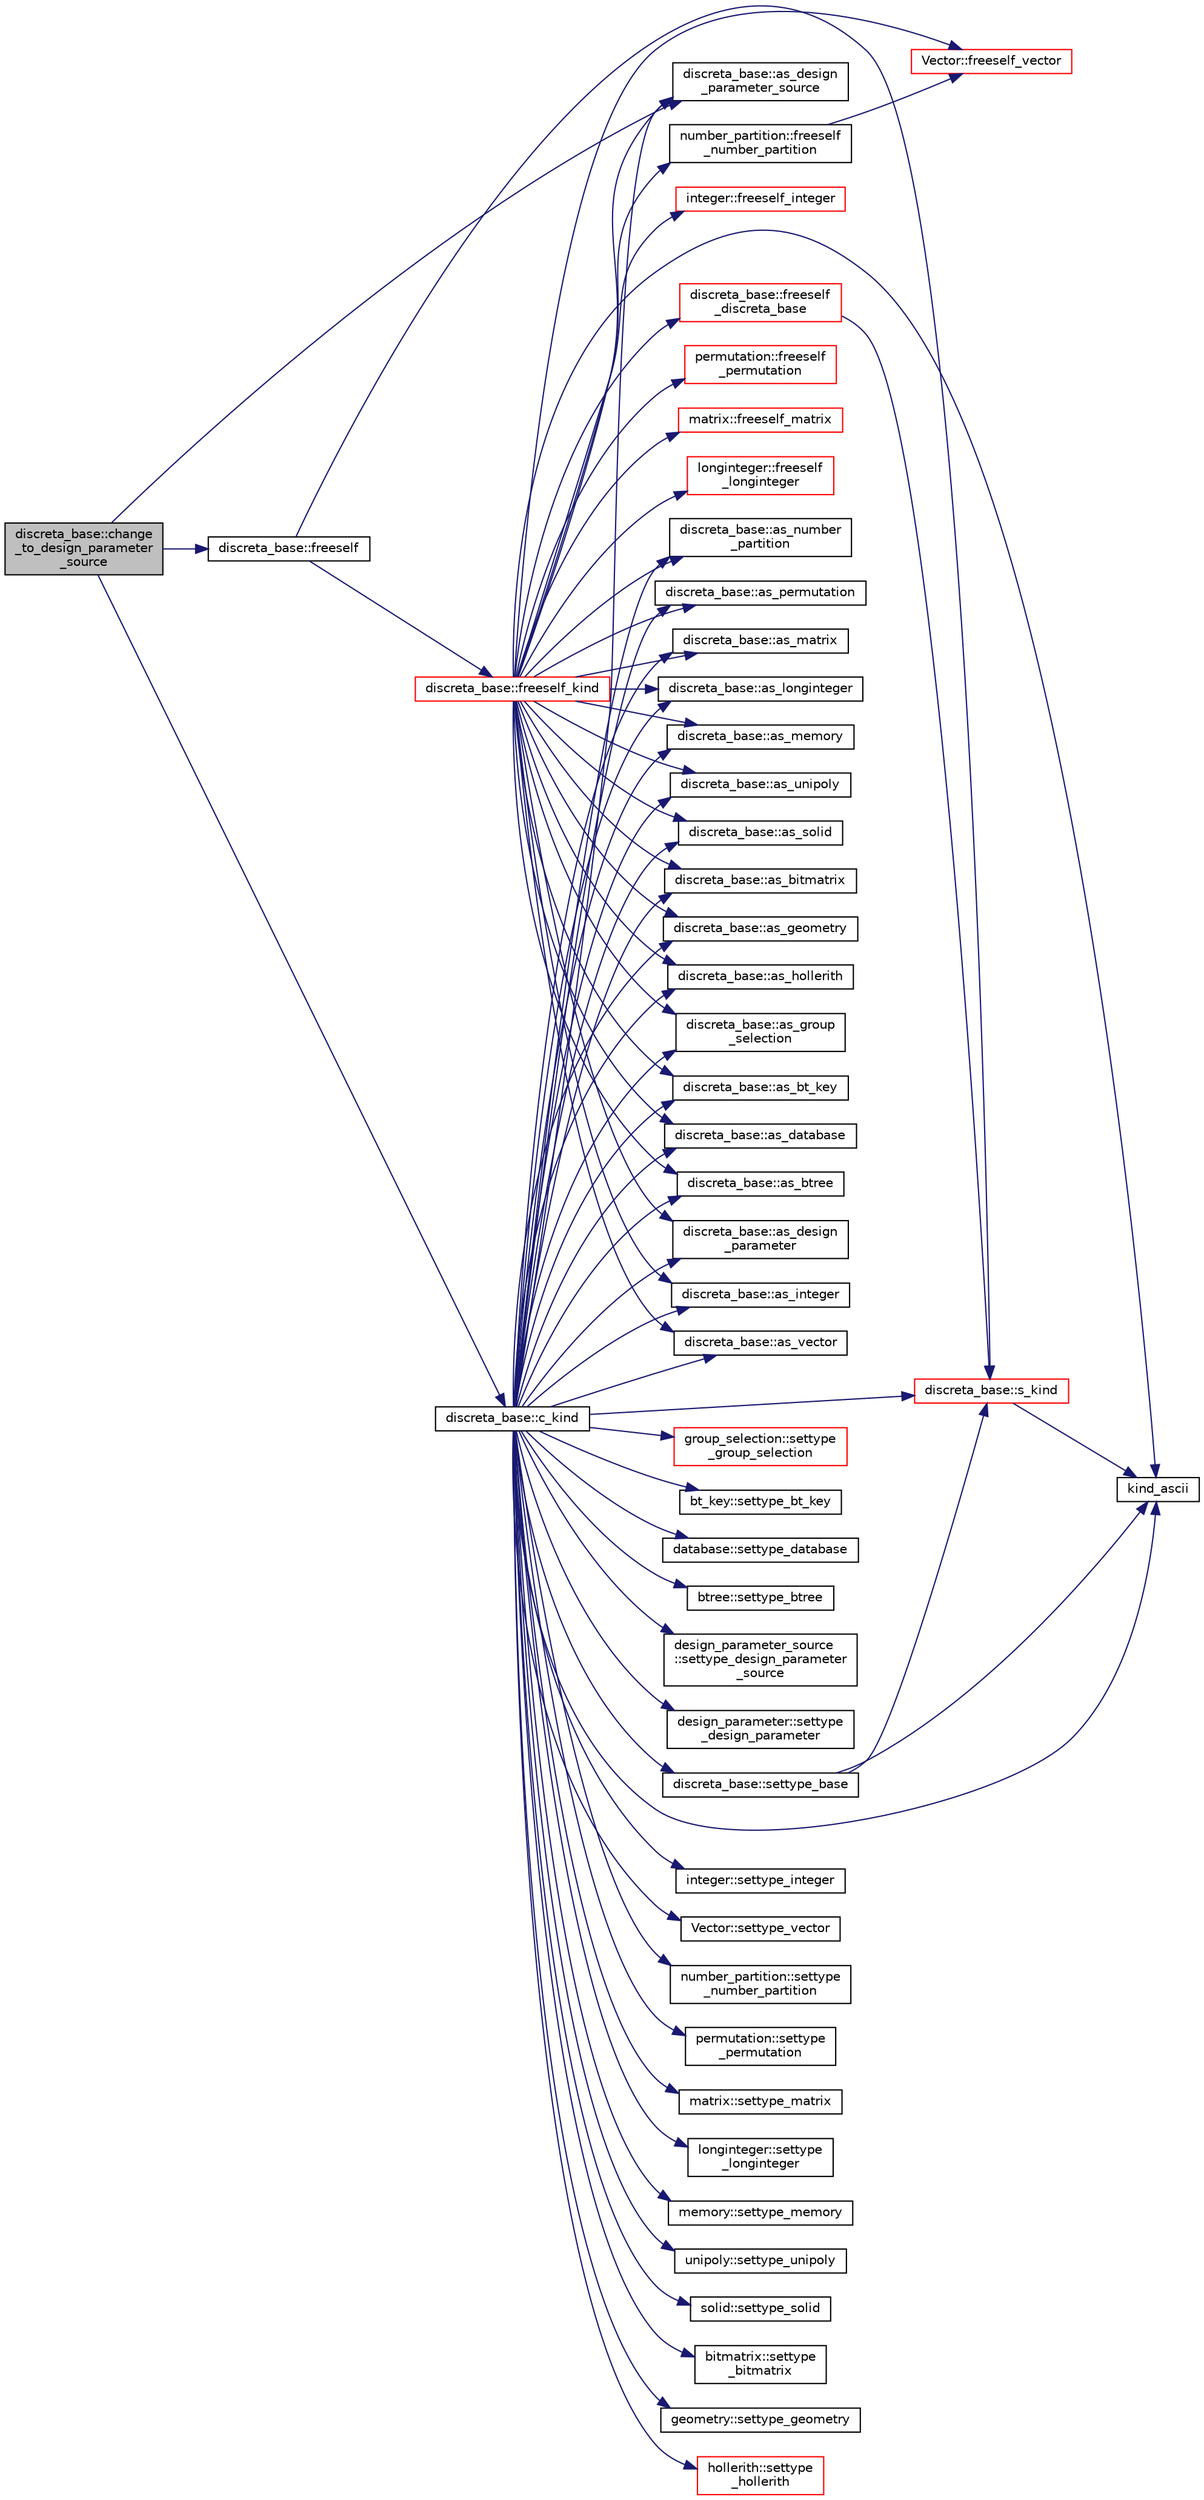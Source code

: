 digraph "discreta_base::change_to_design_parameter_source"
{
  edge [fontname="Helvetica",fontsize="10",labelfontname="Helvetica",labelfontsize="10"];
  node [fontname="Helvetica",fontsize="10",shape=record];
  rankdir="LR";
  Node9873 [label="discreta_base::change\l_to_design_parameter\l_source",height=0.2,width=0.4,color="black", fillcolor="grey75", style="filled", fontcolor="black"];
  Node9873 -> Node9874 [color="midnightblue",fontsize="10",style="solid",fontname="Helvetica"];
  Node9874 [label="discreta_base::freeself",height=0.2,width=0.4,color="black", fillcolor="white", style="filled",URL="$d7/d71/classdiscreta__base.html#a9a3c9501a562293b5667c11b9174d6e5"];
  Node9874 -> Node9875 [color="midnightblue",fontsize="10",style="solid",fontname="Helvetica"];
  Node9875 [label="discreta_base::freeself_kind",height=0.2,width=0.4,color="red", fillcolor="white", style="filled",URL="$d7/d71/classdiscreta__base.html#a63a23ada2165b3838fab719ed458cec8"];
  Node9875 -> Node9876 [color="midnightblue",fontsize="10",style="solid",fontname="Helvetica"];
  Node9876 [label="discreta_base::freeself\l_discreta_base",height=0.2,width=0.4,color="red", fillcolor="white", style="filled",URL="$d7/d71/classdiscreta__base.html#a8b1ec2cee4566034441e066dc2c027db"];
  Node9876 -> Node9877 [color="midnightblue",fontsize="10",style="solid",fontname="Helvetica"];
  Node9877 [label="discreta_base::s_kind",height=0.2,width=0.4,color="red", fillcolor="white", style="filled",URL="$d7/d71/classdiscreta__base.html#a8a830025c74adbbc3362418a7c2ba157"];
  Node9877 -> Node9879 [color="midnightblue",fontsize="10",style="solid",fontname="Helvetica"];
  Node9879 [label="kind_ascii",height=0.2,width=0.4,color="black", fillcolor="white", style="filled",URL="$d9/d60/discreta_8h.html#ad0ce825a9f29bc6cec27e1b64cfe27bf"];
  Node9875 -> Node9883 [color="midnightblue",fontsize="10",style="solid",fontname="Helvetica"];
  Node9883 [label="discreta_base::as_integer",height=0.2,width=0.4,color="black", fillcolor="white", style="filled",URL="$d7/d71/classdiscreta__base.html#a00d7691eaf874fd283d942692fe8dd26"];
  Node9875 -> Node9884 [color="midnightblue",fontsize="10",style="solid",fontname="Helvetica"];
  Node9884 [label="integer::freeself_integer",height=0.2,width=0.4,color="red", fillcolor="white", style="filled",URL="$d0/de5/classinteger.html#a02eb557612c9db1820dd75a77151edc0"];
  Node9875 -> Node9885 [color="midnightblue",fontsize="10",style="solid",fontname="Helvetica"];
  Node9885 [label="discreta_base::as_vector",height=0.2,width=0.4,color="black", fillcolor="white", style="filled",URL="$d7/d71/classdiscreta__base.html#a7bdd6cae39c380b128ee9e17e42cf020"];
  Node9875 -> Node9886 [color="midnightblue",fontsize="10",style="solid",fontname="Helvetica"];
  Node9886 [label="Vector::freeself_vector",height=0.2,width=0.4,color="red", fillcolor="white", style="filled",URL="$d5/db2/class_vector.html#ad55c58937ca8fb342247a2c0fb572d20"];
  Node9875 -> Node9888 [color="midnightblue",fontsize="10",style="solid",fontname="Helvetica"];
  Node9888 [label="discreta_base::as_number\l_partition",height=0.2,width=0.4,color="black", fillcolor="white", style="filled",URL="$d7/d71/classdiscreta__base.html#a307aa09de0e925d46697707968ffab00"];
  Node9875 -> Node9889 [color="midnightblue",fontsize="10",style="solid",fontname="Helvetica"];
  Node9889 [label="number_partition::freeself\l_number_partition",height=0.2,width=0.4,color="black", fillcolor="white", style="filled",URL="$df/d50/classnumber__partition.html#aa74111c1c8cd218b654e7b7c1ca42eb5"];
  Node9889 -> Node9886 [color="midnightblue",fontsize="10",style="solid",fontname="Helvetica"];
  Node9875 -> Node9890 [color="midnightblue",fontsize="10",style="solid",fontname="Helvetica"];
  Node9890 [label="discreta_base::as_permutation",height=0.2,width=0.4,color="black", fillcolor="white", style="filled",URL="$d7/d71/classdiscreta__base.html#aa4e72f36a82984239b12ae831e131098"];
  Node9875 -> Node9891 [color="midnightblue",fontsize="10",style="solid",fontname="Helvetica"];
  Node9891 [label="permutation::freeself\l_permutation",height=0.2,width=0.4,color="red", fillcolor="white", style="filled",URL="$d0/d08/classpermutation.html#a1f86343fa765d71c976d79e5ce372c12"];
  Node9875 -> Node9892 [color="midnightblue",fontsize="10",style="solid",fontname="Helvetica"];
  Node9892 [label="discreta_base::as_matrix",height=0.2,width=0.4,color="black", fillcolor="white", style="filled",URL="$d7/d71/classdiscreta__base.html#ae4d7f56d917a4707b838fbffde6467ff"];
  Node9875 -> Node9893 [color="midnightblue",fontsize="10",style="solid",fontname="Helvetica"];
  Node9893 [label="matrix::freeself_matrix",height=0.2,width=0.4,color="red", fillcolor="white", style="filled",URL="$d1/d8d/classmatrix.html#ab47d61820499f35c15bf82fb6a3b9bd1"];
  Node9875 -> Node9895 [color="midnightblue",fontsize="10",style="solid",fontname="Helvetica"];
  Node9895 [label="discreta_base::as_longinteger",height=0.2,width=0.4,color="black", fillcolor="white", style="filled",URL="$d7/d71/classdiscreta__base.html#a20a094639eb711b10c8694c51937f7cd"];
  Node9875 -> Node9896 [color="midnightblue",fontsize="10",style="solid",fontname="Helvetica"];
  Node9896 [label="longinteger::freeself\l_longinteger",height=0.2,width=0.4,color="red", fillcolor="white", style="filled",URL="$d3/d71/classlonginteger.html#a82006f4b7c6bf897de0387497e16c219"];
  Node9875 -> Node9898 [color="midnightblue",fontsize="10",style="solid",fontname="Helvetica"];
  Node9898 [label="discreta_base::as_memory",height=0.2,width=0.4,color="black", fillcolor="white", style="filled",URL="$d7/d71/classdiscreta__base.html#ad94b2d7dce0cd4fa22db57f6e79c4bd2"];
  Node9875 -> Node9900 [color="midnightblue",fontsize="10",style="solid",fontname="Helvetica"];
  Node9900 [label="discreta_base::as_unipoly",height=0.2,width=0.4,color="black", fillcolor="white", style="filled",URL="$d7/d71/classdiscreta__base.html#ad50d8027f039fe5c2478cddb243adc9d"];
  Node9875 -> Node9902 [color="midnightblue",fontsize="10",style="solid",fontname="Helvetica"];
  Node9902 [label="discreta_base::as_solid",height=0.2,width=0.4,color="black", fillcolor="white", style="filled",URL="$d7/d71/classdiscreta__base.html#a1fc5f2b85ec97ab0a69dd64903c970a5"];
  Node9875 -> Node9904 [color="midnightblue",fontsize="10",style="solid",fontname="Helvetica"];
  Node9904 [label="discreta_base::as_bitmatrix",height=0.2,width=0.4,color="black", fillcolor="white", style="filled",URL="$d7/d71/classdiscreta__base.html#a071ad54ea8ef6c9d1d15f532e5a76df6"];
  Node9875 -> Node9906 [color="midnightblue",fontsize="10",style="solid",fontname="Helvetica"];
  Node9906 [label="discreta_base::as_geometry",height=0.2,width=0.4,color="black", fillcolor="white", style="filled",URL="$d7/d71/classdiscreta__base.html#a38fc7b4cdd830703e9d87354b79bc5c8"];
  Node9875 -> Node9908 [color="midnightblue",fontsize="10",style="solid",fontname="Helvetica"];
  Node9908 [label="discreta_base::as_hollerith",height=0.2,width=0.4,color="black", fillcolor="white", style="filled",URL="$d7/d71/classdiscreta__base.html#a3e66f82711f314710107e2f29e589690"];
  Node9875 -> Node9910 [color="midnightblue",fontsize="10",style="solid",fontname="Helvetica"];
  Node9910 [label="discreta_base::as_group\l_selection",height=0.2,width=0.4,color="black", fillcolor="white", style="filled",URL="$d7/d71/classdiscreta__base.html#aae1bac4883c567718bef9fb610abbdc8"];
  Node9875 -> Node9912 [color="midnightblue",fontsize="10",style="solid",fontname="Helvetica"];
  Node9912 [label="discreta_base::as_bt_key",height=0.2,width=0.4,color="black", fillcolor="white", style="filled",URL="$d7/d71/classdiscreta__base.html#a2734c6e08dca17cf6588bd5064ec1b9f"];
  Node9875 -> Node9914 [color="midnightblue",fontsize="10",style="solid",fontname="Helvetica"];
  Node9914 [label="discreta_base::as_database",height=0.2,width=0.4,color="black", fillcolor="white", style="filled",URL="$d7/d71/classdiscreta__base.html#ab055d39d58210a2b03ba3d33703b09a9"];
  Node9875 -> Node9916 [color="midnightblue",fontsize="10",style="solid",fontname="Helvetica"];
  Node9916 [label="discreta_base::as_btree",height=0.2,width=0.4,color="black", fillcolor="white", style="filled",URL="$d7/d71/classdiscreta__base.html#a78e76674cef2ec113c17989c11288778"];
  Node9875 -> Node9918 [color="midnightblue",fontsize="10",style="solid",fontname="Helvetica"];
  Node9918 [label="discreta_base::as_design\l_parameter_source",height=0.2,width=0.4,color="black", fillcolor="white", style="filled",URL="$d7/d71/classdiscreta__base.html#a59cbf837c6582ded5bc586265d13d81a"];
  Node9875 -> Node9920 [color="midnightblue",fontsize="10",style="solid",fontname="Helvetica"];
  Node9920 [label="discreta_base::as_design\l_parameter",height=0.2,width=0.4,color="black", fillcolor="white", style="filled",URL="$d7/d71/classdiscreta__base.html#aab24ff38ea1c5471ab3de42e014d0f2a"];
  Node9875 -> Node9879 [color="midnightblue",fontsize="10",style="solid",fontname="Helvetica"];
  Node9874 -> Node9877 [color="midnightblue",fontsize="10",style="solid",fontname="Helvetica"];
  Node9873 -> Node9922 [color="midnightblue",fontsize="10",style="solid",fontname="Helvetica"];
  Node9922 [label="discreta_base::c_kind",height=0.2,width=0.4,color="black", fillcolor="white", style="filled",URL="$d7/d71/classdiscreta__base.html#adc2ff61589c2d083688e7a43f333cb62"];
  Node9922 -> Node9923 [color="midnightblue",fontsize="10",style="solid",fontname="Helvetica"];
  Node9923 [label="discreta_base::settype_base",height=0.2,width=0.4,color="black", fillcolor="white", style="filled",URL="$d7/d71/classdiscreta__base.html#a4f42899a89447d1c3993ea07c38f8ad4"];
  Node9923 -> Node9877 [color="midnightblue",fontsize="10",style="solid",fontname="Helvetica"];
  Node9923 -> Node9879 [color="midnightblue",fontsize="10",style="solid",fontname="Helvetica"];
  Node9922 -> Node9883 [color="midnightblue",fontsize="10",style="solid",fontname="Helvetica"];
  Node9922 -> Node9924 [color="midnightblue",fontsize="10",style="solid",fontname="Helvetica"];
  Node9924 [label="integer::settype_integer",height=0.2,width=0.4,color="black", fillcolor="white", style="filled",URL="$d0/de5/classinteger.html#a6265c65ef311229acd513d748faba796"];
  Node9922 -> Node9885 [color="midnightblue",fontsize="10",style="solid",fontname="Helvetica"];
  Node9922 -> Node9925 [color="midnightblue",fontsize="10",style="solid",fontname="Helvetica"];
  Node9925 [label="Vector::settype_vector",height=0.2,width=0.4,color="black", fillcolor="white", style="filled",URL="$d5/db2/class_vector.html#a34e0d00b18c051f23904a8429fa6c8b4"];
  Node9922 -> Node9888 [color="midnightblue",fontsize="10",style="solid",fontname="Helvetica"];
  Node9922 -> Node9926 [color="midnightblue",fontsize="10",style="solid",fontname="Helvetica"];
  Node9926 [label="number_partition::settype\l_number_partition",height=0.2,width=0.4,color="black", fillcolor="white", style="filled",URL="$df/d50/classnumber__partition.html#a3aaec1b557758f643ffc8555bbc358be"];
  Node9922 -> Node9890 [color="midnightblue",fontsize="10",style="solid",fontname="Helvetica"];
  Node9922 -> Node9927 [color="midnightblue",fontsize="10",style="solid",fontname="Helvetica"];
  Node9927 [label="permutation::settype\l_permutation",height=0.2,width=0.4,color="black", fillcolor="white", style="filled",URL="$d0/d08/classpermutation.html#af1eea29f86195cede9562e444664c28c"];
  Node9922 -> Node9892 [color="midnightblue",fontsize="10",style="solid",fontname="Helvetica"];
  Node9922 -> Node9928 [color="midnightblue",fontsize="10",style="solid",fontname="Helvetica"];
  Node9928 [label="matrix::settype_matrix",height=0.2,width=0.4,color="black", fillcolor="white", style="filled",URL="$d1/d8d/classmatrix.html#a1780283a64a789e4084d792683d276bb"];
  Node9922 -> Node9895 [color="midnightblue",fontsize="10",style="solid",fontname="Helvetica"];
  Node9922 -> Node9929 [color="midnightblue",fontsize="10",style="solid",fontname="Helvetica"];
  Node9929 [label="longinteger::settype\l_longinteger",height=0.2,width=0.4,color="black", fillcolor="white", style="filled",URL="$d3/d71/classlonginteger.html#ae5f811ece8df31b9ff114368a18e1dc5"];
  Node9922 -> Node9898 [color="midnightblue",fontsize="10",style="solid",fontname="Helvetica"];
  Node9922 -> Node9930 [color="midnightblue",fontsize="10",style="solid",fontname="Helvetica"];
  Node9930 [label="memory::settype_memory",height=0.2,width=0.4,color="black", fillcolor="white", style="filled",URL="$d8/d99/classmemory.html#a33aae277f9b8fe36b02e9d5da895451b"];
  Node9922 -> Node9900 [color="midnightblue",fontsize="10",style="solid",fontname="Helvetica"];
  Node9922 -> Node9931 [color="midnightblue",fontsize="10",style="solid",fontname="Helvetica"];
  Node9931 [label="unipoly::settype_unipoly",height=0.2,width=0.4,color="black", fillcolor="white", style="filled",URL="$d1/d89/classunipoly.html#a8db854fcc85c5e1150b1f1b1c005c95b"];
  Node9922 -> Node9902 [color="midnightblue",fontsize="10",style="solid",fontname="Helvetica"];
  Node9922 -> Node9932 [color="midnightblue",fontsize="10",style="solid",fontname="Helvetica"];
  Node9932 [label="solid::settype_solid",height=0.2,width=0.4,color="black", fillcolor="white", style="filled",URL="$d8/def/classsolid.html#a775bd4821f75a8aee4ea3d4335ff90e0"];
  Node9922 -> Node9904 [color="midnightblue",fontsize="10",style="solid",fontname="Helvetica"];
  Node9922 -> Node9933 [color="midnightblue",fontsize="10",style="solid",fontname="Helvetica"];
  Node9933 [label="bitmatrix::settype\l_bitmatrix",height=0.2,width=0.4,color="black", fillcolor="white", style="filled",URL="$de/dc8/classbitmatrix.html#acb571d947f9526665ebbdc0ce3e2a973"];
  Node9922 -> Node9906 [color="midnightblue",fontsize="10",style="solid",fontname="Helvetica"];
  Node9922 -> Node9934 [color="midnightblue",fontsize="10",style="solid",fontname="Helvetica"];
  Node9934 [label="geometry::settype_geometry",height=0.2,width=0.4,color="black", fillcolor="white", style="filled",URL="$da/d44/classgeometry.html#ab4a336baba6a3f56f5ffa053a5be5ba7"];
  Node9922 -> Node9908 [color="midnightblue",fontsize="10",style="solid",fontname="Helvetica"];
  Node9922 -> Node9935 [color="midnightblue",fontsize="10",style="solid",fontname="Helvetica"];
  Node9935 [label="hollerith::settype\l_hollerith",height=0.2,width=0.4,color="red", fillcolor="white", style="filled",URL="$d8/d99/classhollerith.html#a23bbd4acfc88a0e90f1245f243f51f76"];
  Node9922 -> Node9910 [color="midnightblue",fontsize="10",style="solid",fontname="Helvetica"];
  Node9922 -> Node9937 [color="midnightblue",fontsize="10",style="solid",fontname="Helvetica"];
  Node9937 [label="group_selection::settype\l_group_selection",height=0.2,width=0.4,color="red", fillcolor="white", style="filled",URL="$d6/db0/classgroup__selection.html#a015ed73b7b8d784bedd4d11ac1fc0ec1"];
  Node9922 -> Node9912 [color="midnightblue",fontsize="10",style="solid",fontname="Helvetica"];
  Node9922 -> Node9940 [color="midnightblue",fontsize="10",style="solid",fontname="Helvetica"];
  Node9940 [label="bt_key::settype_bt_key",height=0.2,width=0.4,color="black", fillcolor="white", style="filled",URL="$d1/de5/classbt__key.html#a352bb10beb7c789d8d29373035824800"];
  Node9922 -> Node9914 [color="midnightblue",fontsize="10",style="solid",fontname="Helvetica"];
  Node9922 -> Node9941 [color="midnightblue",fontsize="10",style="solid",fontname="Helvetica"];
  Node9941 [label="database::settype_database",height=0.2,width=0.4,color="black", fillcolor="white", style="filled",URL="$db/d72/classdatabase.html#a014639aa001462e480eb1f3984839b72"];
  Node9922 -> Node9916 [color="midnightblue",fontsize="10",style="solid",fontname="Helvetica"];
  Node9922 -> Node9942 [color="midnightblue",fontsize="10",style="solid",fontname="Helvetica"];
  Node9942 [label="btree::settype_btree",height=0.2,width=0.4,color="black", fillcolor="white", style="filled",URL="$dd/db0/classbtree.html#a5a1b9773c848908a6050cc733d2d9780"];
  Node9922 -> Node9918 [color="midnightblue",fontsize="10",style="solid",fontname="Helvetica"];
  Node9922 -> Node9943 [color="midnightblue",fontsize="10",style="solid",fontname="Helvetica"];
  Node9943 [label="design_parameter_source\l::settype_design_parameter\l_source",height=0.2,width=0.4,color="black", fillcolor="white", style="filled",URL="$df/d4b/classdesign__parameter__source.html#a3af3b851df87bd1661fb9c9ce18822c8"];
  Node9922 -> Node9920 [color="midnightblue",fontsize="10",style="solid",fontname="Helvetica"];
  Node9922 -> Node9944 [color="midnightblue",fontsize="10",style="solid",fontname="Helvetica"];
  Node9944 [label="design_parameter::settype\l_design_parameter",height=0.2,width=0.4,color="black", fillcolor="white", style="filled",URL="$da/d94/classdesign__parameter.html#a8b19d277f2b7d09c2531a527dfc0359e"];
  Node9922 -> Node9879 [color="midnightblue",fontsize="10",style="solid",fontname="Helvetica"];
  Node9922 -> Node9877 [color="midnightblue",fontsize="10",style="solid",fontname="Helvetica"];
  Node9873 -> Node9918 [color="midnightblue",fontsize="10",style="solid",fontname="Helvetica"];
}
